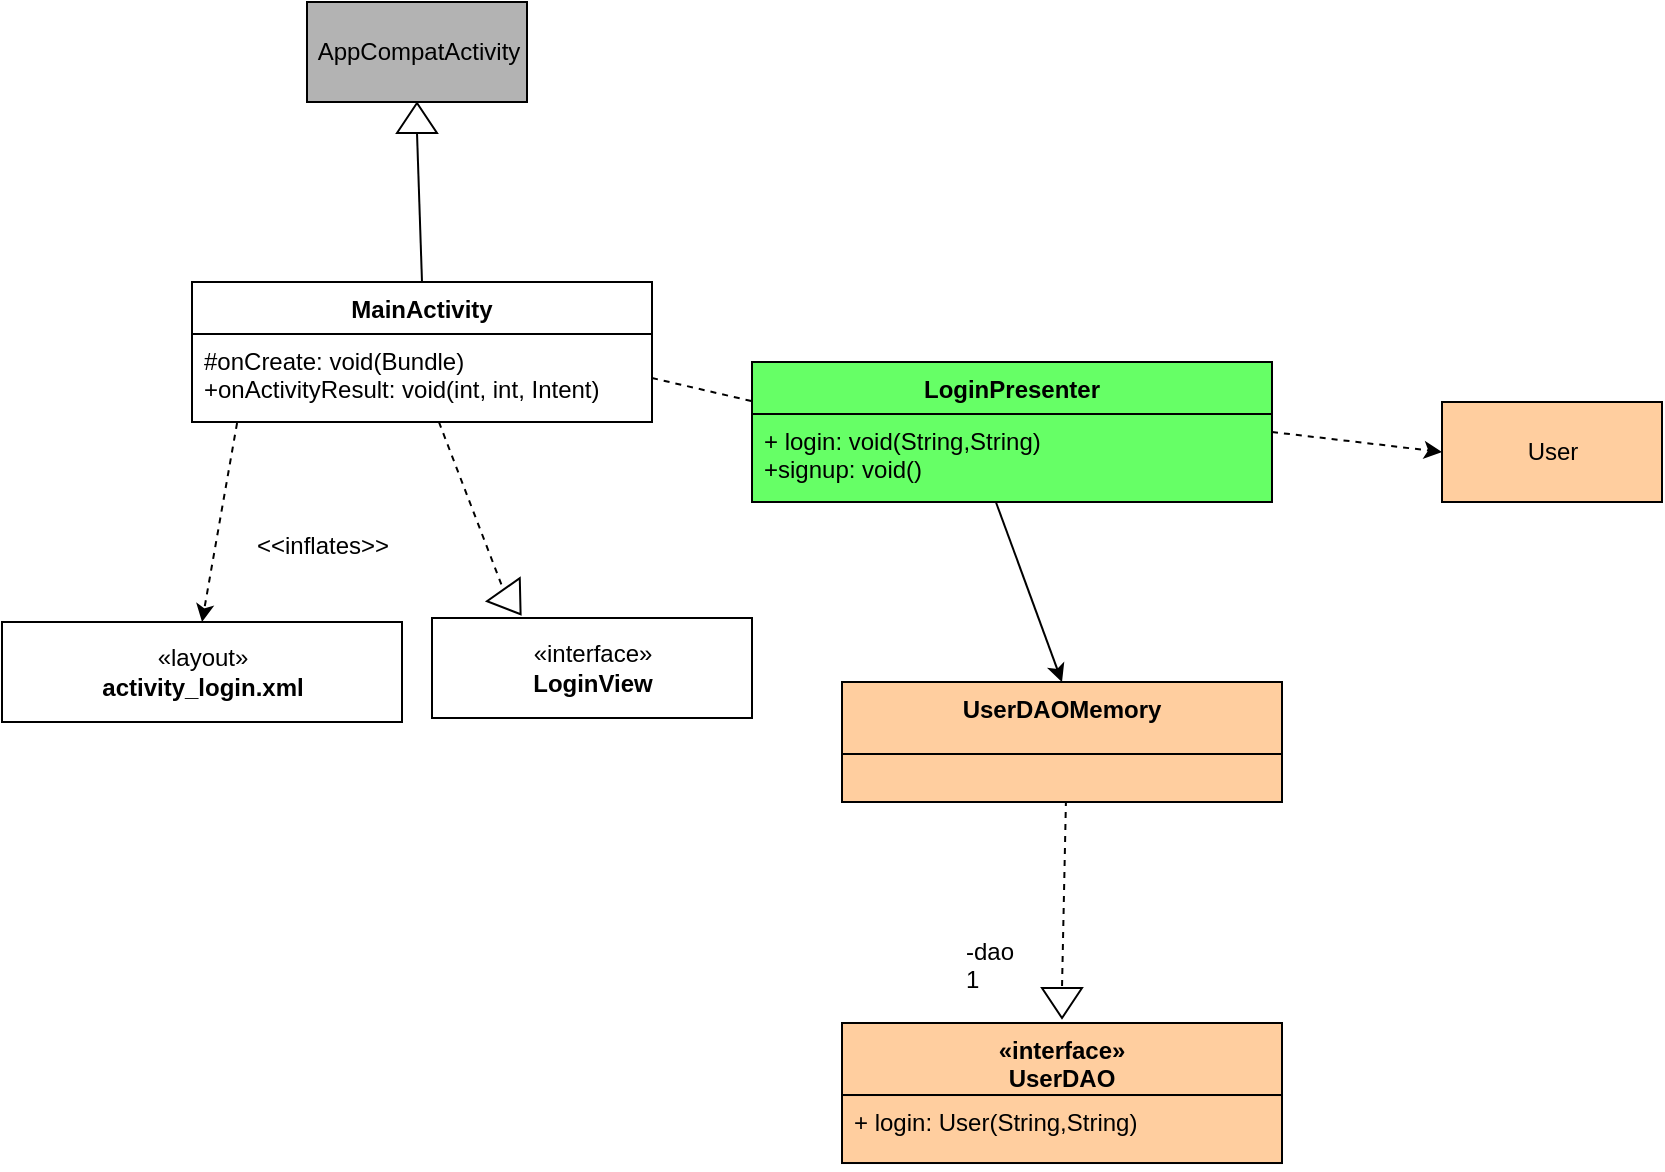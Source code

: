 <mxfile version="12.9.3" type="device"><diagram id="whvCaSOmad5J2oPYFHnE" name="Page-1"><mxGraphModel dx="1086" dy="806" grid="1" gridSize="10" guides="1" tooltips="1" connect="1" arrows="1" fold="1" page="1" pageScale="1" pageWidth="850" pageHeight="1100" math="0" shadow="0"><root><mxCell id="0"/><mxCell id="1" parent="0"/><mxCell id="nmCRKOGXnsF7H5Y4mHVZ-1" value="AppCompatActivity" style="html=1;fillColor=#B3B3B3;strokeColor=#000000;" vertex="1" parent="1"><mxGeometry x="432.5" y="660" width="110" height="50" as="geometry"/></mxCell><mxCell id="nmCRKOGXnsF7H5Y4mHVZ-2" value="" style="triangle;whiteSpace=wrap;html=1;strokeColor=#000000;fillColor=#FFFFFF;rotation=-90;" vertex="1" parent="1"><mxGeometry x="480" y="708" width="15" height="20" as="geometry"/></mxCell><mxCell id="nmCRKOGXnsF7H5Y4mHVZ-3" value="" style="endArrow=none;html=1;entryX=0;entryY=0.5;entryDx=0;entryDy=0;exitX=0.5;exitY=0;exitDx=0;exitDy=0;" edge="1" parent="1" source="nmCRKOGXnsF7H5Y4mHVZ-12" target="nmCRKOGXnsF7H5Y4mHVZ-2"><mxGeometry width="50" height="50" relative="1" as="geometry"><mxPoint x="487.5" y="810" as="sourcePoint"/><mxPoint x="522.5" y="760" as="targetPoint"/></mxGeometry></mxCell><mxCell id="nmCRKOGXnsF7H5Y4mHVZ-4" value="" style="endArrow=classic;html=1;exitX=0.098;exitY=1.011;exitDx=0;exitDy=0;exitPerimeter=0;dashed=1;entryX=0.5;entryY=0;entryDx=0;entryDy=0;" edge="1" parent="1" source="nmCRKOGXnsF7H5Y4mHVZ-13" target="nmCRKOGXnsF7H5Y4mHVZ-5"><mxGeometry width="50" height="50" relative="1" as="geometry"><mxPoint x="412.5" y="980" as="sourcePoint"/><mxPoint x="382.5" y="970" as="targetPoint"/></mxGeometry></mxCell><mxCell id="nmCRKOGXnsF7H5Y4mHVZ-5" value="«layout»&lt;br&gt;&lt;b&gt;activity_login.xml&lt;/b&gt;" style="html=1;strokeColor=#000000;fillColor=#FFFFFF;" vertex="1" parent="1"><mxGeometry x="280" y="970" width="200" height="50" as="geometry"/></mxCell><mxCell id="nmCRKOGXnsF7H5Y4mHVZ-6" value="" style="triangle;whiteSpace=wrap;html=1;strokeColor=#000000;fillColor=#FFFFFF;rotation=55;" vertex="1" parent="1"><mxGeometry x="527.5" y="950" width="15" height="20" as="geometry"/></mxCell><mxCell id="nmCRKOGXnsF7H5Y4mHVZ-7" value="" style="endArrow=none;html=1;entryX=0;entryY=0.5;entryDx=0;entryDy=0;dashed=1;" edge="1" parent="1" source="nmCRKOGXnsF7H5Y4mHVZ-13" target="nmCRKOGXnsF7H5Y4mHVZ-6"><mxGeometry width="50" height="50" relative="1" as="geometry"><mxPoint x="502.5" y="942.432" as="sourcePoint"/><mxPoint x="532.5" y="950" as="targetPoint"/></mxGeometry></mxCell><mxCell id="nmCRKOGXnsF7H5Y4mHVZ-8" value="«interface»&lt;br&gt;&lt;span style=&quot;font-weight: 700&quot;&gt;Login&lt;/span&gt;&lt;span style=&quot;font-weight: 700&quot;&gt;View&lt;/span&gt;" style="html=1;strokeColor=#000000;fillColor=#FFFFFF;" vertex="1" parent="1"><mxGeometry x="495" y="968" width="160" height="50" as="geometry"/></mxCell><mxCell id="nmCRKOGXnsF7H5Y4mHVZ-9" value="" style="endArrow=classic;html=1;exitX=1;exitY=0.5;exitDx=0;exitDy=0;dashed=1;entryX=0.004;entryY=0.863;entryDx=0;entryDy=0;entryPerimeter=0;" edge="1" parent="1" source="nmCRKOGXnsF7H5Y4mHVZ-13"><mxGeometry width="50" height="50" relative="1" as="geometry"><mxPoint x="665.68" y="860.004" as="sourcePoint"/><mxPoint x="693.14" y="868.438" as="targetPoint"/></mxGeometry></mxCell><mxCell id="nmCRKOGXnsF7H5Y4mHVZ-12" value="MainActivity" style="swimlane;fontStyle=1;align=center;verticalAlign=top;childLayout=stackLayout;horizontal=1;startSize=26;horizontalStack=0;resizeParent=1;resizeParentMax=0;resizeLast=0;collapsible=1;marginBottom=0;strokeColor=#000000;fillColor=#FFFFFF;" vertex="1" parent="1"><mxGeometry x="375" y="800" width="230" height="70" as="geometry"/></mxCell><mxCell id="nmCRKOGXnsF7H5Y4mHVZ-13" value="#onCreate: void(Bundle)&#10;+onActivityResult: void(int, int, Intent)" style="text;strokeColor=none;fillColor=none;align=left;verticalAlign=top;spacingLeft=4;spacingRight=4;overflow=hidden;rotatable=0;points=[[0,0.5],[1,0.5]];portConstraint=eastwest;" vertex="1" parent="nmCRKOGXnsF7H5Y4mHVZ-12"><mxGeometry y="26" width="230" height="44" as="geometry"/></mxCell><mxCell id="nmCRKOGXnsF7H5Y4mHVZ-14" value="" style="endArrow=classic;html=1;exitX=0.469;exitY=1;exitDx=0;exitDy=0;exitPerimeter=0;entryX=0.5;entryY=0;entryDx=0;entryDy=0;" edge="1" parent="1" source="nmCRKOGXnsF7H5Y4mHVZ-11" target="nmCRKOGXnsF7H5Y4mHVZ-23"><mxGeometry width="50" height="50" relative="1" as="geometry"><mxPoint x="666.56" y="960" as="sourcePoint"/><mxPoint x="632.5" y="1060" as="targetPoint"/></mxGeometry></mxCell><mxCell id="nmCRKOGXnsF7H5Y4mHVZ-15" value="" style="endArrow=classic;html=1;exitX=1;exitY=0.5;exitDx=0;exitDy=0;dashed=1;entryX=0;entryY=0.5;entryDx=0;entryDy=0;" edge="1" parent="1" source="nmCRKOGXnsF7H5Y4mHVZ-10" target="nmCRKOGXnsF7H5Y4mHVZ-16"><mxGeometry width="50" height="50" relative="1" as="geometry"><mxPoint x="882.5" y="852.28" as="sourcePoint"/><mxPoint x="952.5" y="830" as="targetPoint"/></mxGeometry></mxCell><mxCell id="nmCRKOGXnsF7H5Y4mHVZ-16" value="User" style="html=1;strokeColor=#000000;fillColor=#FFCE9F;gradientColor=none;" vertex="1" parent="1"><mxGeometry x="1000" y="860" width="110" height="50" as="geometry"/></mxCell><mxCell id="nmCRKOGXnsF7H5Y4mHVZ-17" value="" style="triangle;whiteSpace=wrap;html=1;strokeColor=#000000;fillColor=#FFFFFF;rotation=90;" vertex="1" parent="1"><mxGeometry x="802.5" y="1150.51" width="15" height="20" as="geometry"/></mxCell><mxCell id="nmCRKOGXnsF7H5Y4mHVZ-18" value="" style="endArrow=none;html=1;entryX=0;entryY=0.5;entryDx=0;entryDy=0;dashed=1;exitX=0.509;exitY=0.958;exitDx=0;exitDy=0;exitPerimeter=0;" edge="1" parent="1" source="nmCRKOGXnsF7H5Y4mHVZ-24" target="nmCRKOGXnsF7H5Y4mHVZ-17"><mxGeometry width="50" height="50" relative="1" as="geometry"><mxPoint x="624.064" y="1210" as="sourcePoint"/><mxPoint x="657.5" y="1280" as="targetPoint"/></mxGeometry></mxCell><mxCell id="nmCRKOGXnsF7H5Y4mHVZ-19" value="&amp;lt;&amp;lt;inflates&amp;gt;&amp;gt;" style="text;html=1;align=center;verticalAlign=middle;resizable=0;points=[];autosize=1;" vertex="1" parent="1"><mxGeometry x="400" y="922" width="80" height="20" as="geometry"/></mxCell><mxCell id="nmCRKOGXnsF7H5Y4mHVZ-22" value="-dao&lt;br&gt;1" style="text;html=1;" vertex="1" parent="1"><mxGeometry x="760" y="1120.51" width="50" height="30" as="geometry"/></mxCell><mxCell id="nmCRKOGXnsF7H5Y4mHVZ-10" value="LoginPresenter" style="swimlane;fontStyle=1;align=center;verticalAlign=top;childLayout=stackLayout;horizontal=1;startSize=26;horizontalStack=0;resizeParent=1;resizeParentMax=0;resizeLast=0;collapsible=1;marginBottom=0;strokeColor=#000000;fillColor=#66FF66;gradientColor=none;" vertex="1" parent="1"><mxGeometry x="655" y="840" width="260" height="70" as="geometry"/></mxCell><mxCell id="nmCRKOGXnsF7H5Y4mHVZ-11" value="+ login: void(String,String)&#10;+signup: void()" style="text;strokeColor=#000000;fillColor=#66FF66;align=left;verticalAlign=top;spacingLeft=4;spacingRight=4;overflow=hidden;rotatable=0;points=[[0,0.5],[1,0.5]];portConstraint=eastwest;gradientColor=none;" vertex="1" parent="nmCRKOGXnsF7H5Y4mHVZ-10"><mxGeometry y="26" width="260" height="44" as="geometry"/></mxCell><mxCell id="nmCRKOGXnsF7H5Y4mHVZ-23" value="UserDAOMemory&#10;" style="swimlane;fontStyle=1;align=center;verticalAlign=top;childLayout=stackLayout;horizontal=1;startSize=36;horizontalStack=0;resizeParent=1;resizeParentMax=0;resizeLast=0;collapsible=1;marginBottom=0;strokeColor=#000000;fillColor=#FFCE9F;gradientColor=none;" vertex="1" parent="1"><mxGeometry x="700" y="1000" width="220" height="60" as="geometry"><mxRectangle x="360" y="590" width="120" height="70" as="alternateBounds"/></mxGeometry></mxCell><mxCell id="nmCRKOGXnsF7H5Y4mHVZ-24" value="" style="text;strokeColor=#000000;fillColor=#FFCE9F;align=left;verticalAlign=top;spacingLeft=4;spacingRight=4;overflow=hidden;rotatable=0;points=[[0,0.5],[1,0.5]];portConstraint=eastwest;" vertex="1" parent="nmCRKOGXnsF7H5Y4mHVZ-23"><mxGeometry y="36" width="220" height="24" as="geometry"/></mxCell><mxCell id="nmCRKOGXnsF7H5Y4mHVZ-25" value="«interface»&#10;UserDAO&#10;" style="swimlane;fontStyle=1;align=center;verticalAlign=top;childLayout=stackLayout;horizontal=1;startSize=36;horizontalStack=0;resizeParent=1;resizeParentMax=0;resizeLast=0;collapsible=1;marginBottom=0;strokeColor=#000000;fillColor=#FFCE9F;gradientColor=none;" vertex="1" parent="1"><mxGeometry x="700" y="1170.51" width="220" height="70" as="geometry"><mxRectangle x="360" y="590" width="120" height="70" as="alternateBounds"/></mxGeometry></mxCell><mxCell id="nmCRKOGXnsF7H5Y4mHVZ-26" value="+ login: User(String,String)&#10;" style="text;strokeColor=#000000;fillColor=#FFCE9F;align=left;verticalAlign=top;spacingLeft=4;spacingRight=4;overflow=hidden;rotatable=0;points=[[0,0.5],[1,0.5]];portConstraint=eastwest;" vertex="1" parent="nmCRKOGXnsF7H5Y4mHVZ-25"><mxGeometry y="36" width="220" height="34" as="geometry"/></mxCell></root></mxGraphModel></diagram></mxfile>